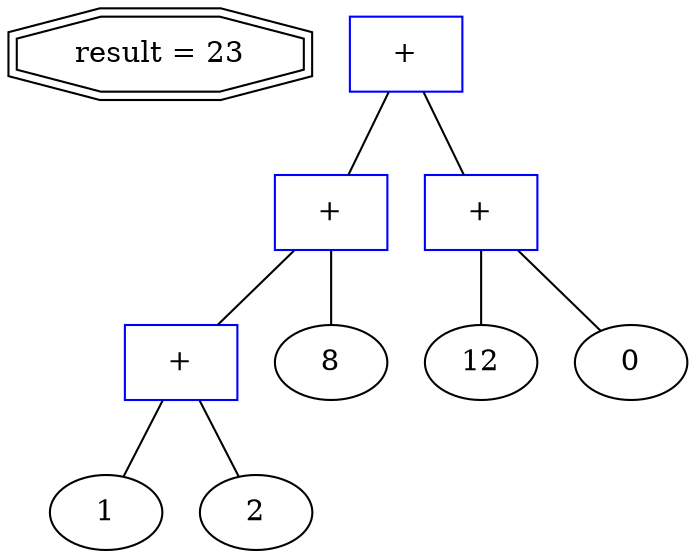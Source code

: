 graph astdump {
res [shape=doubleoctagon][label="result = 23"]
_5_0[shape=box, color=blue]
_5_0[label="+"]
_5_0 -- _3_0;
_5_0 -- _8_0;
_3_0[shape=box, color=blue]
_3_0[label="+"]
_3_0 -- _1_0;
_3_0 -- _4V8;
_4V8 [label="8"]
_1_0[shape=box, color=blue]
_1_0[label="+"]
_1_0 -- _0V
_0V [label="1"]
_1_0 -- _2V2;
_2V2 [label="2"]
_8_0[shape=box, color=blue]
_8_0[label="+"]
_8_0 -- _7V
_7V [label="12"]
_8_0 -- _9V0;
_9V0 [label="0"]
}
